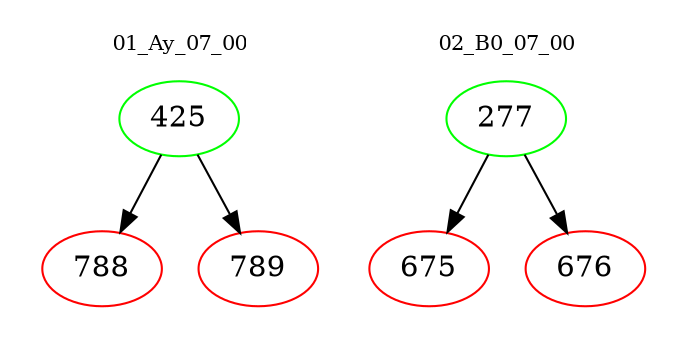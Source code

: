 digraph{
subgraph cluster_0 {
color = white
label = "01_Ay_07_00";
fontsize=10;
T0_425 [label="425", color="green"]
T0_425 -> T0_788 [color="black"]
T0_788 [label="788", color="red"]
T0_425 -> T0_789 [color="black"]
T0_789 [label="789", color="red"]
}
subgraph cluster_1 {
color = white
label = "02_B0_07_00";
fontsize=10;
T1_277 [label="277", color="green"]
T1_277 -> T1_675 [color="black"]
T1_675 [label="675", color="red"]
T1_277 -> T1_676 [color="black"]
T1_676 [label="676", color="red"]
}
}

